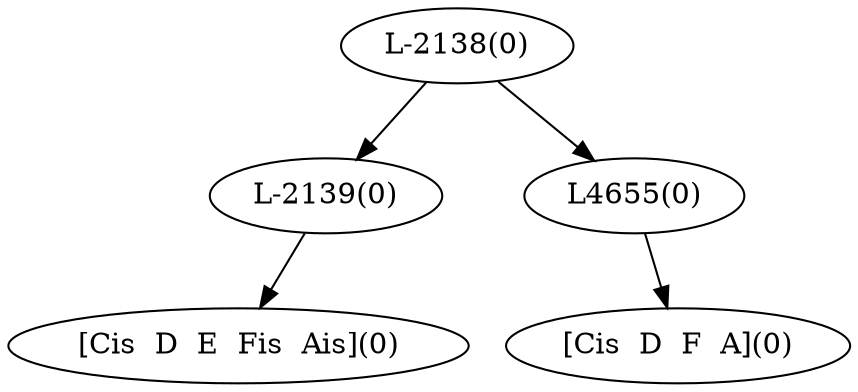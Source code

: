 digraph sample{
"L-2139(0)"->"[Cis  D  E  Fis  Ais](0)"
"L4655(0)"->"[Cis  D  F  A](0)"
"L-2138(0)"->"L-2139(0)"
"L-2138(0)"->"L4655(0)"
{rank = min; "L-2138(0)"}
{rank = same; "L-2139(0)"; "L4655(0)";}
{rank = max; "[Cis  D  E  Fis  Ais](0)"; "[Cis  D  F  A](0)";}
}
